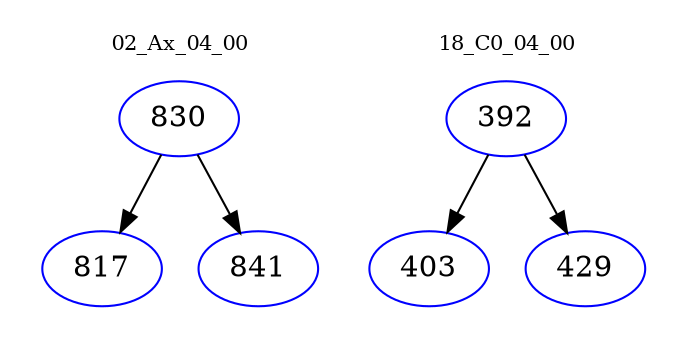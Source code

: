 digraph{
subgraph cluster_0 {
color = white
label = "02_Ax_04_00";
fontsize=10;
T0_830 [label="830", color="blue"]
T0_830 -> T0_817 [color="black"]
T0_817 [label="817", color="blue"]
T0_830 -> T0_841 [color="black"]
T0_841 [label="841", color="blue"]
}
subgraph cluster_1 {
color = white
label = "18_C0_04_00";
fontsize=10;
T1_392 [label="392", color="blue"]
T1_392 -> T1_403 [color="black"]
T1_403 [label="403", color="blue"]
T1_392 -> T1_429 [color="black"]
T1_429 [label="429", color="blue"]
}
}
